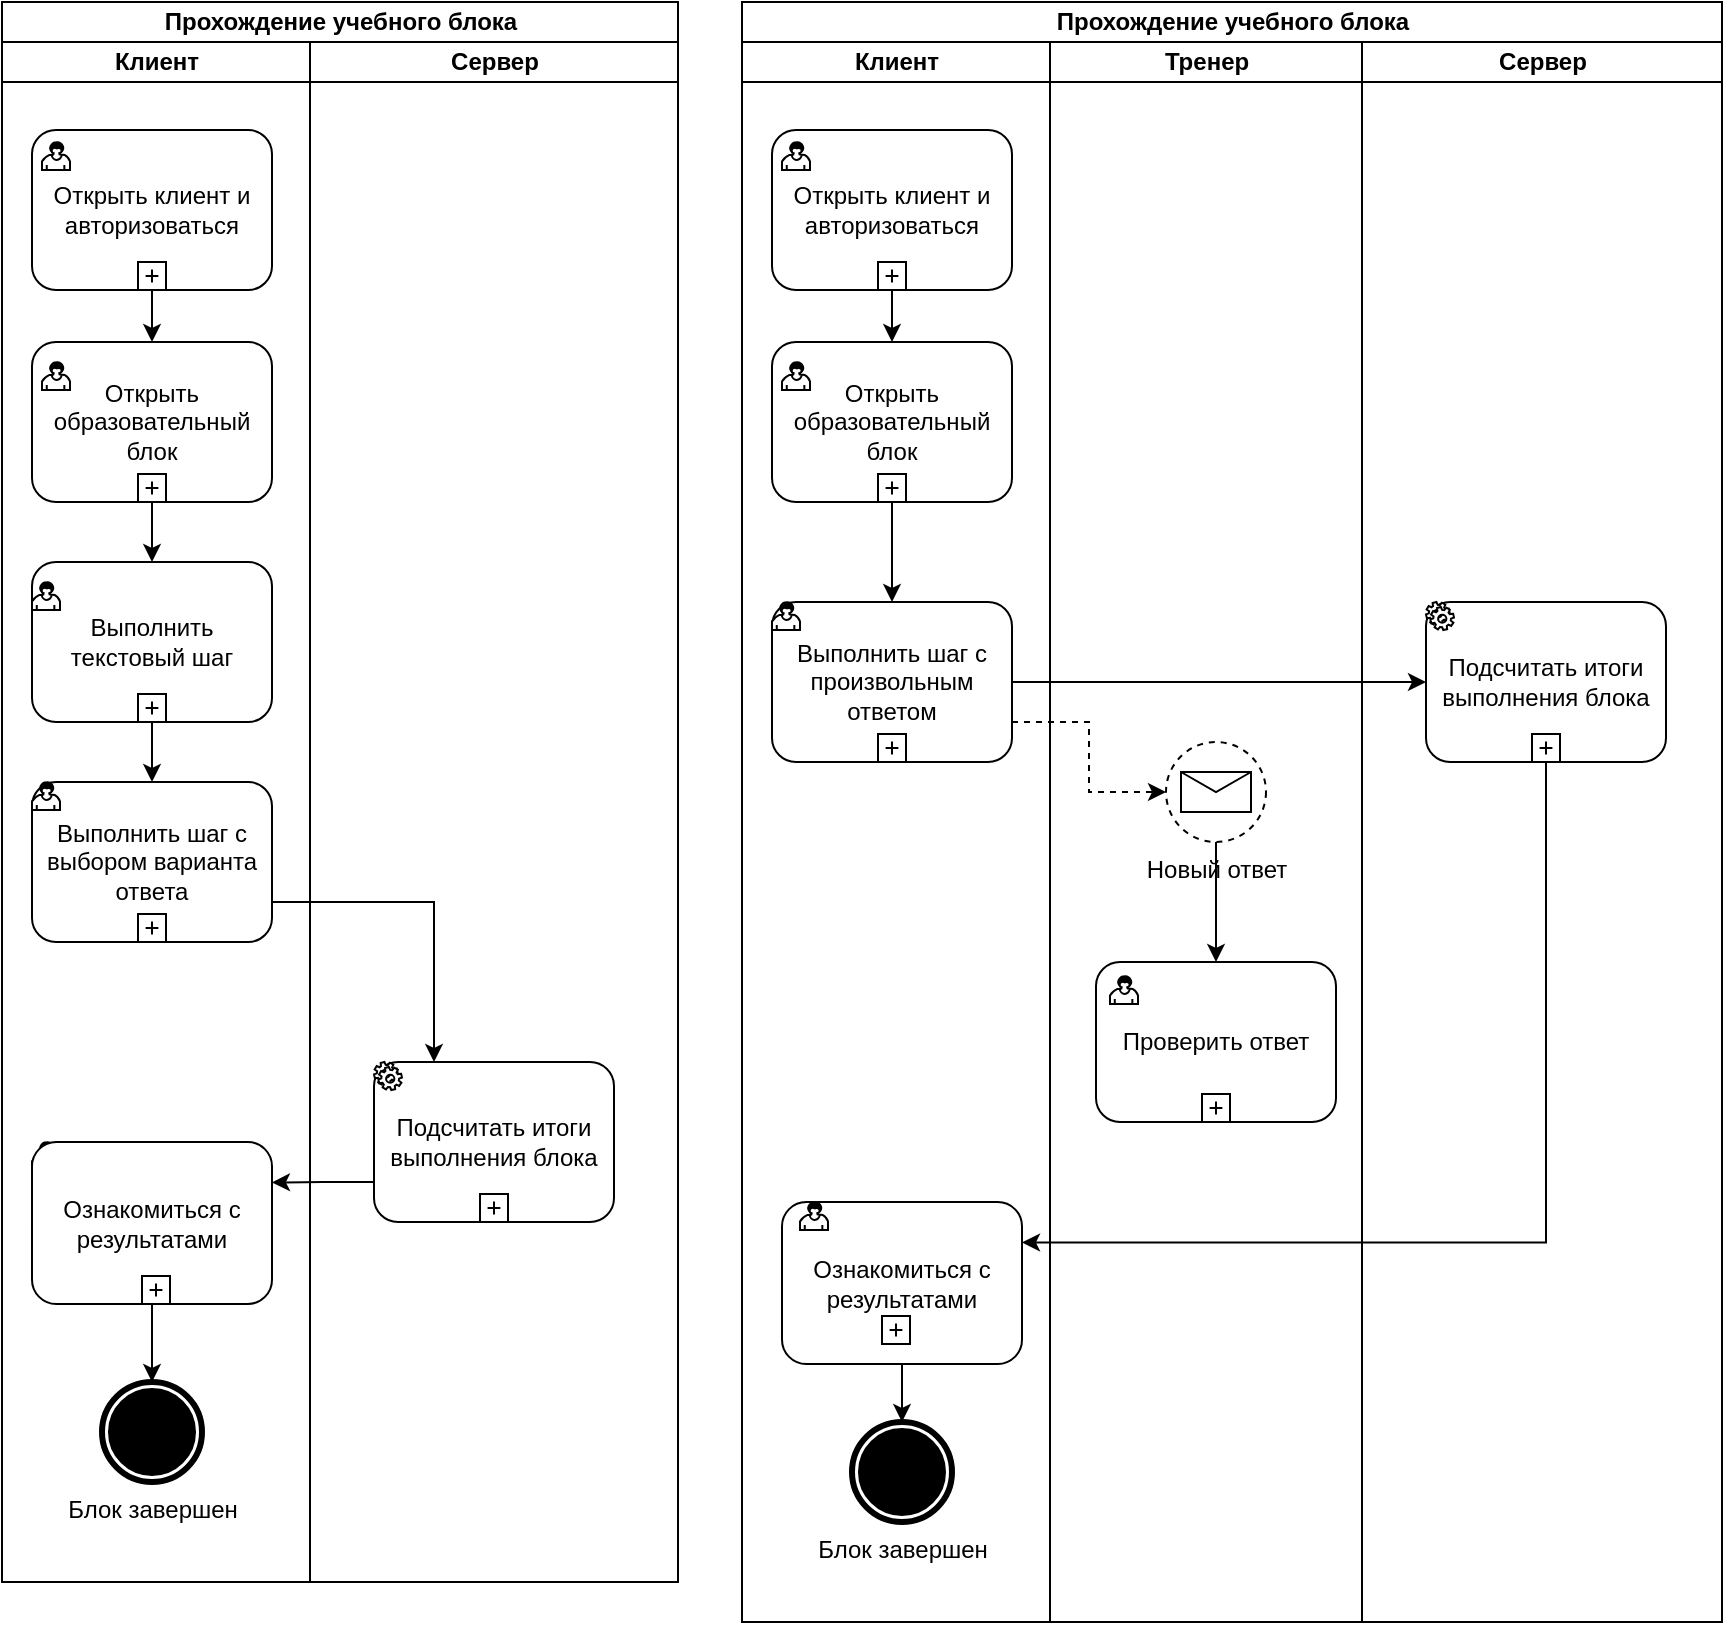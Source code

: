 <mxfile version="13.7.3" type="device"><diagram id="_g3qmmm-SZjTBoa4FpKw" name="Страница 1"><mxGraphModel dx="886" dy="584" grid="1" gridSize="10" guides="1" tooltips="1" connect="1" arrows="1" fold="1" page="1" pageScale="1" pageWidth="1169" pageHeight="827" math="0" shadow="0"><root><mxCell id="0"/><mxCell id="1" parent="0"/><mxCell id="TVMNnkMQipMRoU5bJAGs-23" value="Прохождение учебного блока" style="swimlane;html=1;childLayout=stackLayout;resizeParent=1;resizeParentMax=0;startSize=20;" parent="1" vertex="1"><mxGeometry x="90" y="200" width="338" height="790" as="geometry"/></mxCell><mxCell id="TVMNnkMQipMRoU5bJAGs-24" value="Клиент" style="swimlane;html=1;startSize=20;" parent="TVMNnkMQipMRoU5bJAGs-23" vertex="1"><mxGeometry y="20" width="154" height="770" as="geometry"/></mxCell><mxCell id="buVEQ2unxCLcgvNk33Gq-61" value="" style="shape=mxgraph.bpmn.user_task;html=1;outlineConnect=0;" vertex="1" parent="TVMNnkMQipMRoU5bJAGs-24"><mxGeometry x="15" y="550" width="14" height="14" as="geometry"/></mxCell><mxCell id="TVMNnkMQipMRoU5bJAGs-61" value="Блок завершен" style="shape=mxgraph.bpmn.shape;html=1;verticalLabelPosition=bottom;labelBackgroundColor=#ffffff;verticalAlign=top;align=center;perimeter=ellipsePerimeter;outlineConnect=0;outline=end;symbol=terminate;" parent="TVMNnkMQipMRoU5bJAGs-24" vertex="1"><mxGeometry x="50" y="670" width="50" height="50" as="geometry"/></mxCell><mxCell id="buVEQ2unxCLcgvNk33Gq-58" value="Ознакомиться с результатами" style="shape=ext;rounded=1;html=1;whiteSpace=wrap;" vertex="1" parent="TVMNnkMQipMRoU5bJAGs-24"><mxGeometry x="15" y="550" width="120" height="81" as="geometry"/></mxCell><mxCell id="TVMNnkMQipMRoU5bJAGs-6" value="Открыть клиент и авторизоваться" style="shape=ext;rounded=1;html=1;whiteSpace=wrap;" parent="TVMNnkMQipMRoU5bJAGs-24" vertex="1"><mxGeometry x="15" y="44" width="120" height="80" as="geometry"/></mxCell><mxCell id="buVEQ2unxCLcgvNk33Gq-68" value="" style="html=1;shape=plus;outlineConnect=0;" vertex="1" parent="TVMNnkMQipMRoU5bJAGs-24"><mxGeometry x="68" y="110" width="14" height="14" as="geometry"/></mxCell><mxCell id="TVMNnkMQipMRoU5bJAGs-8" value="Открыть образовательный блок" style="shape=ext;rounded=1;html=1;whiteSpace=wrap;" parent="TVMNnkMQipMRoU5bJAGs-24" vertex="1"><mxGeometry x="15" y="150" width="120" height="80" as="geometry"/></mxCell><mxCell id="TVMNnkMQipMRoU5bJAGs-14" value="Выполнить текстовый шаг" style="shape=ext;rounded=1;html=1;whiteSpace=wrap;" parent="TVMNnkMQipMRoU5bJAGs-24" vertex="1"><mxGeometry x="15" y="260" width="120" height="80" as="geometry"/></mxCell><mxCell id="TVMNnkMQipMRoU5bJAGs-16" value="Выполнить шаг с выбором варианта ответа" style="shape=ext;rounded=1;html=1;whiteSpace=wrap;" parent="TVMNnkMQipMRoU5bJAGs-24" vertex="1"><mxGeometry x="15" y="370" width="120" height="80" as="geometry"/></mxCell><mxCell id="buVEQ2unxCLcgvNk33Gq-62" value="" style="html=1;shape=plus;outlineConnect=0;" vertex="1" parent="TVMNnkMQipMRoU5bJAGs-24"><mxGeometry x="68" y="436" width="14" height="14" as="geometry"/></mxCell><mxCell id="buVEQ2unxCLcgvNk33Gq-63" value="" style="html=1;shape=plus;outlineConnect=0;" vertex="1" parent="TVMNnkMQipMRoU5bJAGs-24"><mxGeometry x="68" y="326" width="14" height="14" as="geometry"/></mxCell><mxCell id="buVEQ2unxCLcgvNk33Gq-12" value="" style="shape=mxgraph.bpmn.user_task;html=1;outlineConnect=0;" vertex="1" parent="TVMNnkMQipMRoU5bJAGs-24"><mxGeometry x="15" y="370" width="14" height="14" as="geometry"/></mxCell><mxCell id="TVMNnkMQipMRoU5bJAGs-18" value="" style="shape=mxgraph.bpmn.user_task;html=1;outlineConnect=0;" parent="TVMNnkMQipMRoU5bJAGs-24" vertex="1"><mxGeometry x="15" y="270" width="14" height="14" as="geometry"/></mxCell><mxCell id="TVMNnkMQipMRoU5bJAGs-44" style="edgeStyle=none;rounded=0;orthogonalLoop=1;jettySize=auto;html=1;exitX=0.5;exitY=1;exitDx=0;exitDy=0;entryX=0.5;entryY=0;entryDx=0;entryDy=0;" parent="TVMNnkMQipMRoU5bJAGs-24" source="TVMNnkMQipMRoU5bJAGs-14" target="TVMNnkMQipMRoU5bJAGs-16" edge="1"><mxGeometry relative="1" as="geometry"/></mxCell><mxCell id="TVMNnkMQipMRoU5bJAGs-43" style="edgeStyle=none;rounded=0;orthogonalLoop=1;jettySize=auto;html=1;exitX=0.5;exitY=1;exitDx=0;exitDy=0;" parent="TVMNnkMQipMRoU5bJAGs-24" source="TVMNnkMQipMRoU5bJAGs-8" target="TVMNnkMQipMRoU5bJAGs-14" edge="1"><mxGeometry relative="1" as="geometry"/></mxCell><mxCell id="TVMNnkMQipMRoU5bJAGs-9" value="" style="shape=mxgraph.bpmn.user_task;html=1;outlineConnect=0;" parent="TVMNnkMQipMRoU5bJAGs-24" vertex="1"><mxGeometry x="20" y="160" width="14" height="14" as="geometry"/></mxCell><mxCell id="TVMNnkMQipMRoU5bJAGs-42" style="edgeStyle=none;rounded=0;orthogonalLoop=1;jettySize=auto;html=1;exitX=0.5;exitY=1;exitDx=0;exitDy=0;entryX=0.5;entryY=0;entryDx=0;entryDy=0;" parent="TVMNnkMQipMRoU5bJAGs-24" source="TVMNnkMQipMRoU5bJAGs-6" target="TVMNnkMQipMRoU5bJAGs-8" edge="1"><mxGeometry relative="1" as="geometry"/></mxCell><mxCell id="TVMNnkMQipMRoU5bJAGs-7" value="" style="shape=mxgraph.bpmn.user_task;html=1;outlineConnect=0;" parent="TVMNnkMQipMRoU5bJAGs-24" vertex="1"><mxGeometry x="20" y="50" width="14" height="14" as="geometry"/></mxCell><mxCell id="buVEQ2unxCLcgvNk33Gq-59" style="edgeStyle=none;rounded=0;orthogonalLoop=1;jettySize=auto;html=1;exitX=0.5;exitY=1;exitDx=0;exitDy=0;entryX=0.5;entryY=0;entryDx=0;entryDy=0;" edge="1" parent="TVMNnkMQipMRoU5bJAGs-24" source="buVEQ2unxCLcgvNk33Gq-58" target="TVMNnkMQipMRoU5bJAGs-61"><mxGeometry relative="1" as="geometry"><mxPoint x="406" y="560" as="sourcePoint"/><mxPoint x="140" y="610" as="targetPoint"/></mxGeometry></mxCell><mxCell id="buVEQ2unxCLcgvNk33Gq-67" value="" style="html=1;shape=plus;outlineConnect=0;" vertex="1" parent="TVMNnkMQipMRoU5bJAGs-24"><mxGeometry x="68" y="216" width="14" height="14" as="geometry"/></mxCell><mxCell id="buVEQ2unxCLcgvNk33Gq-65" value="" style="html=1;shape=plus;outlineConnect=0;" vertex="1" parent="TVMNnkMQipMRoU5bJAGs-24"><mxGeometry x="70" y="617" width="14" height="14" as="geometry"/></mxCell><mxCell id="TVMNnkMQipMRoU5bJAGs-62" style="edgeStyle=orthogonalEdgeStyle;rounded=0;orthogonalLoop=1;jettySize=auto;html=1;exitX=0;exitY=0.75;exitDx=0;exitDy=0;entryX=1;entryY=0.25;entryDx=0;entryDy=0;" parent="TVMNnkMQipMRoU5bJAGs-23" source="buVEQ2unxCLcgvNk33Gq-7" target="buVEQ2unxCLcgvNk33Gq-58" edge="1"><mxGeometry relative="1" as="geometry"><mxPoint x="229" y="1060" as="sourcePoint"/></mxGeometry></mxCell><mxCell id="TVMNnkMQipMRoU5bJAGs-45" style="edgeStyle=orthogonalEdgeStyle;rounded=0;orthogonalLoop=1;jettySize=auto;html=1;exitX=1;exitY=0.75;exitDx=0;exitDy=0;entryX=0.25;entryY=0;entryDx=0;entryDy=0;" parent="TVMNnkMQipMRoU5bJAGs-23" source="TVMNnkMQipMRoU5bJAGs-16" target="buVEQ2unxCLcgvNk33Gq-7" edge="1"><mxGeometry relative="1" as="geometry"><mxPoint x="75" y="510" as="targetPoint"/><Array as="points"><mxPoint x="216" y="450"/></Array></mxGeometry></mxCell><mxCell id="TVMNnkMQipMRoU5bJAGs-26" value="Сервер" style="swimlane;html=1;startSize=20;" parent="TVMNnkMQipMRoU5bJAGs-23" vertex="1"><mxGeometry x="154" y="20" width="184" height="770" as="geometry"/></mxCell><mxCell id="buVEQ2unxCLcgvNk33Gq-7" value="Подсчитать итоги выполнения блока" style="shape=ext;rounded=1;html=1;whiteSpace=wrap;" vertex="1" parent="TVMNnkMQipMRoU5bJAGs-26"><mxGeometry x="32" y="510" width="120" height="80" as="geometry"/></mxCell><mxCell id="TVMNnkMQipMRoU5bJAGs-36" value="" style="shape=mxgraph.bpmn.service_task;html=1;outlineConnect=0;" parent="TVMNnkMQipMRoU5bJAGs-26" vertex="1"><mxGeometry x="32" y="510" width="14" height="14" as="geometry"/></mxCell><mxCell id="buVEQ2unxCLcgvNk33Gq-64" value="" style="html=1;shape=plus;outlineConnect=0;" vertex="1" parent="TVMNnkMQipMRoU5bJAGs-26"><mxGeometry x="85" y="576" width="14" height="14" as="geometry"/></mxCell><mxCell id="buVEQ2unxCLcgvNk33Gq-69" value="Прохождение учебного блока" style="swimlane;html=1;childLayout=stackLayout;resizeParent=1;resizeParentMax=0;startSize=20;" vertex="1" parent="1"><mxGeometry x="460" y="200" width="490" height="810" as="geometry"/></mxCell><mxCell id="buVEQ2unxCLcgvNk33Gq-70" value="Клиент" style="swimlane;html=1;startSize=20;" vertex="1" parent="buVEQ2unxCLcgvNk33Gq-69"><mxGeometry y="20" width="154" height="790" as="geometry"/></mxCell><mxCell id="buVEQ2unxCLcgvNk33Gq-78" value="Ознакомиться с результатами" style="shape=ext;rounded=1;html=1;whiteSpace=wrap;" vertex="1" parent="buVEQ2unxCLcgvNk33Gq-70"><mxGeometry x="20" y="580" width="120" height="81" as="geometry"/></mxCell><mxCell id="buVEQ2unxCLcgvNk33Gq-111" value="" style="shape=mxgraph.bpmn.user_task;html=1;outlineConnect=0;" vertex="1" parent="buVEQ2unxCLcgvNk33Gq-70"><mxGeometry x="29" y="580" width="14" height="14" as="geometry"/></mxCell><mxCell id="buVEQ2unxCLcgvNk33Gq-75" value="Выполнить шаг с произвольным ответом" style="shape=ext;rounded=1;html=1;whiteSpace=wrap;" vertex="1" parent="buVEQ2unxCLcgvNk33Gq-70"><mxGeometry x="15" y="280" width="120" height="80" as="geometry"/></mxCell><mxCell id="buVEQ2unxCLcgvNk33Gq-79" value="" style="shape=mxgraph.bpmn.user_task;html=1;outlineConnect=0;" vertex="1" parent="buVEQ2unxCLcgvNk33Gq-70"><mxGeometry x="15" y="280" width="14" height="14" as="geometry"/></mxCell><mxCell id="buVEQ2unxCLcgvNk33Gq-71" value="Открыть клиент и авторизоваться" style="shape=ext;rounded=1;html=1;whiteSpace=wrap;" vertex="1" parent="buVEQ2unxCLcgvNk33Gq-70"><mxGeometry x="15" y="44" width="120" height="80" as="geometry"/></mxCell><mxCell id="buVEQ2unxCLcgvNk33Gq-72" value="" style="html=1;shape=plus;outlineConnect=0;" vertex="1" parent="buVEQ2unxCLcgvNk33Gq-70"><mxGeometry x="68" y="110" width="14" height="14" as="geometry"/></mxCell><mxCell id="buVEQ2unxCLcgvNk33Gq-73" value="Открыть образовательный блок" style="shape=ext;rounded=1;html=1;whiteSpace=wrap;" vertex="1" parent="buVEQ2unxCLcgvNk33Gq-70"><mxGeometry x="15" y="150" width="120" height="80" as="geometry"/></mxCell><mxCell id="buVEQ2unxCLcgvNk33Gq-76" value="" style="html=1;shape=plus;outlineConnect=0;" vertex="1" parent="buVEQ2unxCLcgvNk33Gq-70"><mxGeometry x="68" y="346" width="14" height="14" as="geometry"/></mxCell><mxCell id="buVEQ2unxCLcgvNk33Gq-84" style="edgeStyle=none;rounded=0;orthogonalLoop=1;jettySize=auto;html=1;exitX=0.5;exitY=1;exitDx=0;exitDy=0;entryX=0.5;entryY=0;entryDx=0;entryDy=0;" edge="1" parent="buVEQ2unxCLcgvNk33Gq-70" source="buVEQ2unxCLcgvNk33Gq-73" target="buVEQ2unxCLcgvNk33Gq-75"><mxGeometry relative="1" as="geometry"><mxPoint x="75.0" y="260" as="targetPoint"/></mxGeometry></mxCell><mxCell id="buVEQ2unxCLcgvNk33Gq-85" value="" style="shape=mxgraph.bpmn.user_task;html=1;outlineConnect=0;" vertex="1" parent="buVEQ2unxCLcgvNk33Gq-70"><mxGeometry x="20" y="160" width="14" height="14" as="geometry"/></mxCell><mxCell id="buVEQ2unxCLcgvNk33Gq-86" style="edgeStyle=none;rounded=0;orthogonalLoop=1;jettySize=auto;html=1;exitX=0.5;exitY=1;exitDx=0;exitDy=0;entryX=0.5;entryY=0;entryDx=0;entryDy=0;" edge="1" parent="buVEQ2unxCLcgvNk33Gq-70" source="buVEQ2unxCLcgvNk33Gq-71" target="buVEQ2unxCLcgvNk33Gq-73"><mxGeometry relative="1" as="geometry"/></mxCell><mxCell id="buVEQ2unxCLcgvNk33Gq-87" value="" style="shape=mxgraph.bpmn.user_task;html=1;outlineConnect=0;" vertex="1" parent="buVEQ2unxCLcgvNk33Gq-70"><mxGeometry x="20" y="50" width="14" height="14" as="geometry"/></mxCell><mxCell id="buVEQ2unxCLcgvNk33Gq-88" style="edgeStyle=none;rounded=0;orthogonalLoop=1;jettySize=auto;html=1;exitX=0.5;exitY=1;exitDx=0;exitDy=0;entryX=0.5;entryY=0;entryDx=0;entryDy=0;" edge="1" parent="buVEQ2unxCLcgvNk33Gq-70" source="buVEQ2unxCLcgvNk33Gq-78" target="buVEQ2unxCLcgvNk33Gq-80"><mxGeometry relative="1" as="geometry"><mxPoint x="406" y="560" as="sourcePoint"/><mxPoint x="140" y="610" as="targetPoint"/></mxGeometry></mxCell><mxCell id="buVEQ2unxCLcgvNk33Gq-89" value="" style="html=1;shape=plus;outlineConnect=0;" vertex="1" parent="buVEQ2unxCLcgvNk33Gq-70"><mxGeometry x="70" y="637" width="14" height="14" as="geometry"/></mxCell><mxCell id="buVEQ2unxCLcgvNk33Gq-90" value="" style="html=1;shape=plus;outlineConnect=0;" vertex="1" parent="buVEQ2unxCLcgvNk33Gq-70"><mxGeometry x="68" y="216" width="14" height="14" as="geometry"/></mxCell><mxCell id="buVEQ2unxCLcgvNk33Gq-80" value="Блок завершен" style="shape=mxgraph.bpmn.shape;html=1;verticalLabelPosition=bottom;labelBackgroundColor=#ffffff;verticalAlign=top;align=center;perimeter=ellipsePerimeter;outlineConnect=0;outline=end;symbol=terminate;" vertex="1" parent="buVEQ2unxCLcgvNk33Gq-70"><mxGeometry x="55" y="690" width="50" height="50" as="geometry"/></mxCell><mxCell id="buVEQ2unxCLcgvNk33Gq-91" value="Тренер" style="swimlane;html=1;startSize=20;" vertex="1" parent="buVEQ2unxCLcgvNk33Gq-69"><mxGeometry x="154" y="20" width="156" height="790" as="geometry"/></mxCell><mxCell id="buVEQ2unxCLcgvNk33Gq-49" value="Новый ответ" style="shape=mxgraph.bpmn.shape;html=1;verticalLabelPosition=bottom;labelBackgroundColor=#ffffff;verticalAlign=top;align=center;perimeter=ellipsePerimeter;outlineConnect=0;outline=eventNonint;symbol=message;" vertex="1" parent="buVEQ2unxCLcgvNk33Gq-91"><mxGeometry x="58" y="350" width="50" height="50" as="geometry"/></mxCell><mxCell id="buVEQ2unxCLcgvNk33Gq-108" style="edgeStyle=none;rounded=0;orthogonalLoop=1;jettySize=auto;html=1;exitX=0.5;exitY=1;exitDx=0;exitDy=0;entryX=0.5;entryY=0;entryDx=0;entryDy=0;" edge="1" parent="buVEQ2unxCLcgvNk33Gq-91" source="buVEQ2unxCLcgvNk33Gq-49" target="buVEQ2unxCLcgvNk33Gq-92"><mxGeometry relative="1" as="geometry"><mxPoint x="93" y="500" as="targetPoint"/><mxPoint x="-9" y="440" as="sourcePoint"/></mxGeometry></mxCell><mxCell id="buVEQ2unxCLcgvNk33Gq-92" value="Проверить ответ" style="html=1;whiteSpace=wrap;rounded=1;dropTarget=0;" vertex="1" parent="buVEQ2unxCLcgvNk33Gq-91"><mxGeometry x="23" y="460" width="120" height="80" as="geometry"/></mxCell><mxCell id="buVEQ2unxCLcgvNk33Gq-93" value="" style="html=1;shape=mxgraph.bpmn.user_task;outlineConnect=0;" vertex="1" parent="buVEQ2unxCLcgvNk33Gq-92"><mxGeometry width="14" height="14" relative="1" as="geometry"><mxPoint x="7" y="7" as="offset"/></mxGeometry></mxCell><mxCell id="buVEQ2unxCLcgvNk33Gq-94" value="" style="html=1;shape=plus;outlineConnect=0;" vertex="1" parent="buVEQ2unxCLcgvNk33Gq-91"><mxGeometry x="76" y="526" width="14" height="14" as="geometry"/></mxCell><mxCell id="buVEQ2unxCLcgvNk33Gq-95" value="Сервер" style="swimlane;html=1;startSize=20;" vertex="1" parent="buVEQ2unxCLcgvNk33Gq-69"><mxGeometry x="310" y="20" width="180" height="790" as="geometry"/></mxCell><mxCell id="buVEQ2unxCLcgvNk33Gq-96" value="Подсчитать итоги выполнения блока" style="shape=ext;rounded=1;html=1;whiteSpace=wrap;" vertex="1" parent="buVEQ2unxCLcgvNk33Gq-95"><mxGeometry x="32" y="280" width="120" height="80" as="geometry"/></mxCell><mxCell id="buVEQ2unxCLcgvNk33Gq-100" value="" style="html=1;shape=plus;outlineConnect=0;" vertex="1" parent="buVEQ2unxCLcgvNk33Gq-95"><mxGeometry x="85" y="346" width="14" height="14" as="geometry"/></mxCell><mxCell id="buVEQ2unxCLcgvNk33Gq-97" value="" style="shape=mxgraph.bpmn.service_task;html=1;outlineConnect=0;" vertex="1" parent="buVEQ2unxCLcgvNk33Gq-95"><mxGeometry x="32" y="280" width="14" height="14" as="geometry"/></mxCell><mxCell id="buVEQ2unxCLcgvNk33Gq-105" style="edgeStyle=orthogonalEdgeStyle;rounded=0;orthogonalLoop=1;jettySize=auto;html=1;exitX=0.5;exitY=1;exitDx=0;exitDy=0;entryX=1;entryY=0.25;entryDx=0;entryDy=0;" edge="1" parent="buVEQ2unxCLcgvNk33Gq-69" source="buVEQ2unxCLcgvNk33Gq-96" target="buVEQ2unxCLcgvNk33Gq-78"><mxGeometry relative="1" as="geometry"><mxPoint x="229" y="1060" as="sourcePoint"/></mxGeometry></mxCell><mxCell id="buVEQ2unxCLcgvNk33Gq-106" style="edgeStyle=orthogonalEdgeStyle;rounded=0;orthogonalLoop=1;jettySize=auto;html=1;exitX=1;exitY=0.75;exitDx=0;exitDy=0;entryX=0;entryY=0.5;entryDx=0;entryDy=0;dashed=1;" edge="1" parent="buVEQ2unxCLcgvNk33Gq-69" source="buVEQ2unxCLcgvNk33Gq-75" target="buVEQ2unxCLcgvNk33Gq-49"><mxGeometry relative="1" as="geometry"><mxPoint x="75" y="510" as="targetPoint"/></mxGeometry></mxCell><mxCell id="buVEQ2unxCLcgvNk33Gq-110" style="edgeStyle=orthogonalEdgeStyle;rounded=0;orthogonalLoop=1;jettySize=auto;html=1;exitX=1;exitY=0.5;exitDx=0;exitDy=0;entryX=0;entryY=0.5;entryDx=0;entryDy=0;startArrow=none;startFill=0;" edge="1" parent="buVEQ2unxCLcgvNk33Gq-69" source="buVEQ2unxCLcgvNk33Gq-75" target="buVEQ2unxCLcgvNk33Gq-96"><mxGeometry relative="1" as="geometry"/></mxCell></root></mxGraphModel></diagram></mxfile>